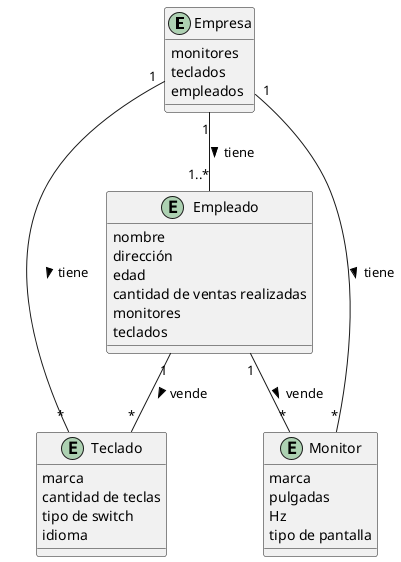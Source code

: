 @startuml
Entity Empresa{
monitores
teclados
empleados
}

Entity Teclado{
marca
cantidad de teclas
tipo de switch
idioma
}

Entity Monitor{
marca
pulgadas
Hz
tipo de pantalla
}

Entity Empleado{
nombre
dirección
edad
cantidad de ventas realizadas
monitores
teclados
}

Empresa"1"--"1..*"Empleado:tiene >
Empresa"1"--"*"Monitor:tiene >
Empresa"1"--"*"Teclado:tiene >

Empleado"1"--"*"Monitor:vende >
Empleado"1"--"*"Teclado:vende >
@enduml